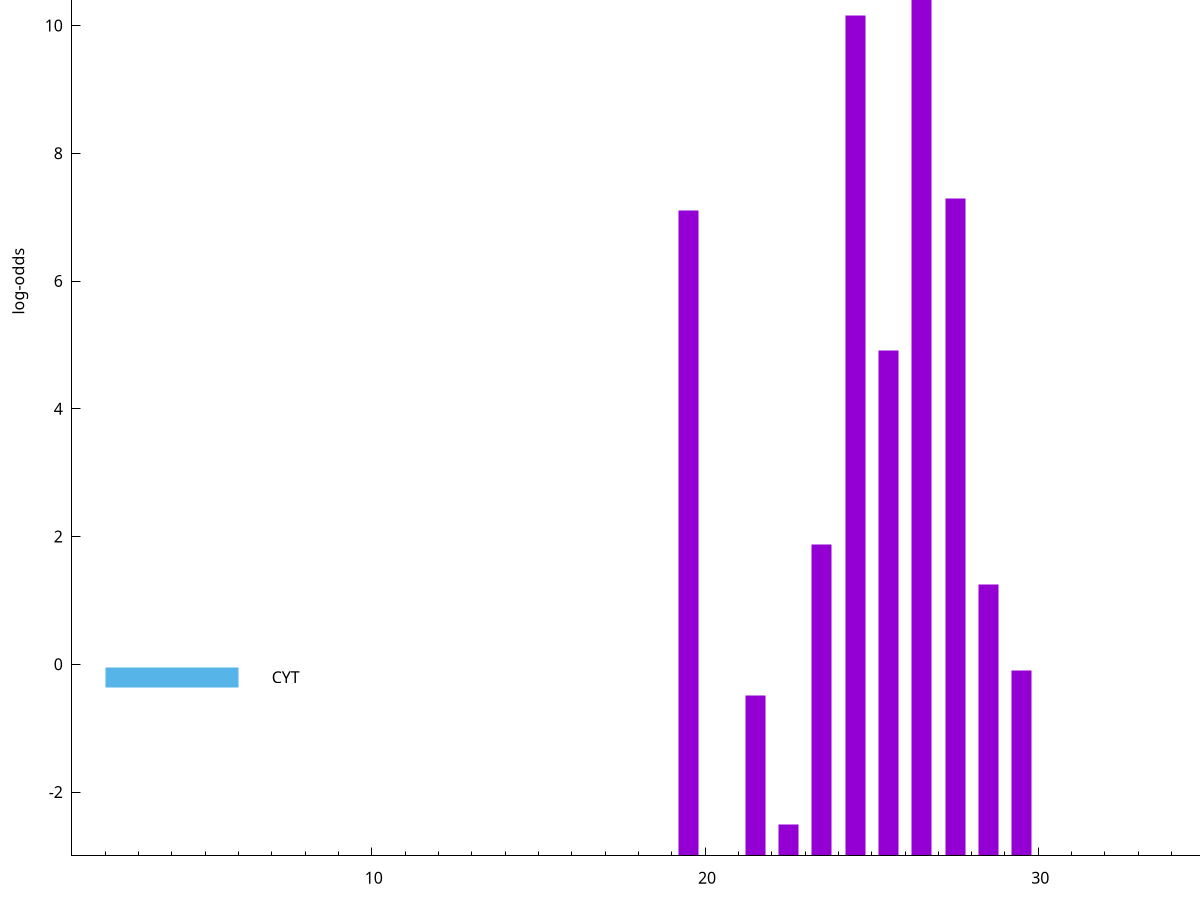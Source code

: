 set title "LipoP predictions for SRR4065678.gff"
set size 2., 1.4
set xrange [1:70] 
set mxtics 10
set yrange [-3:15]
set y2range [0:18]
set ylabel "log-odds"
set term postscript eps color solid "Helvetica" 30
set output "SRR4065678.gff3.eps"
set arrow from 2,11.9149 to 6,11.9149 nohead lt 1 lw 20
set label "SpI" at 7,11.9149
set arrow from 2,-0.200913 to 6,-0.200913 nohead lt 3 lw 20
set label "CYT" at 7,-0.200913
set arrow from 2,11.9149 to 6,11.9149 nohead lt 1 lw 20
set label "SpI" at 7,11.9149
# NOTE: The scores below are the log-odds scores with the threshold
# NOTE: subtracted (a hack to make gnuplot make the histogram all
# NOTE: look nice).
plot "-" axes x1y2 title "" with impulses lt 1 lw 20
26.500000 14.223100
24.500000 13.152300
27.500000 10.296530
19.500000 10.101790
25.500000 7.906840
23.500000 4.871210
28.500000 4.248080
29.500000 2.905966
21.500000 2.516753
22.500000 0.485530
e
exit

